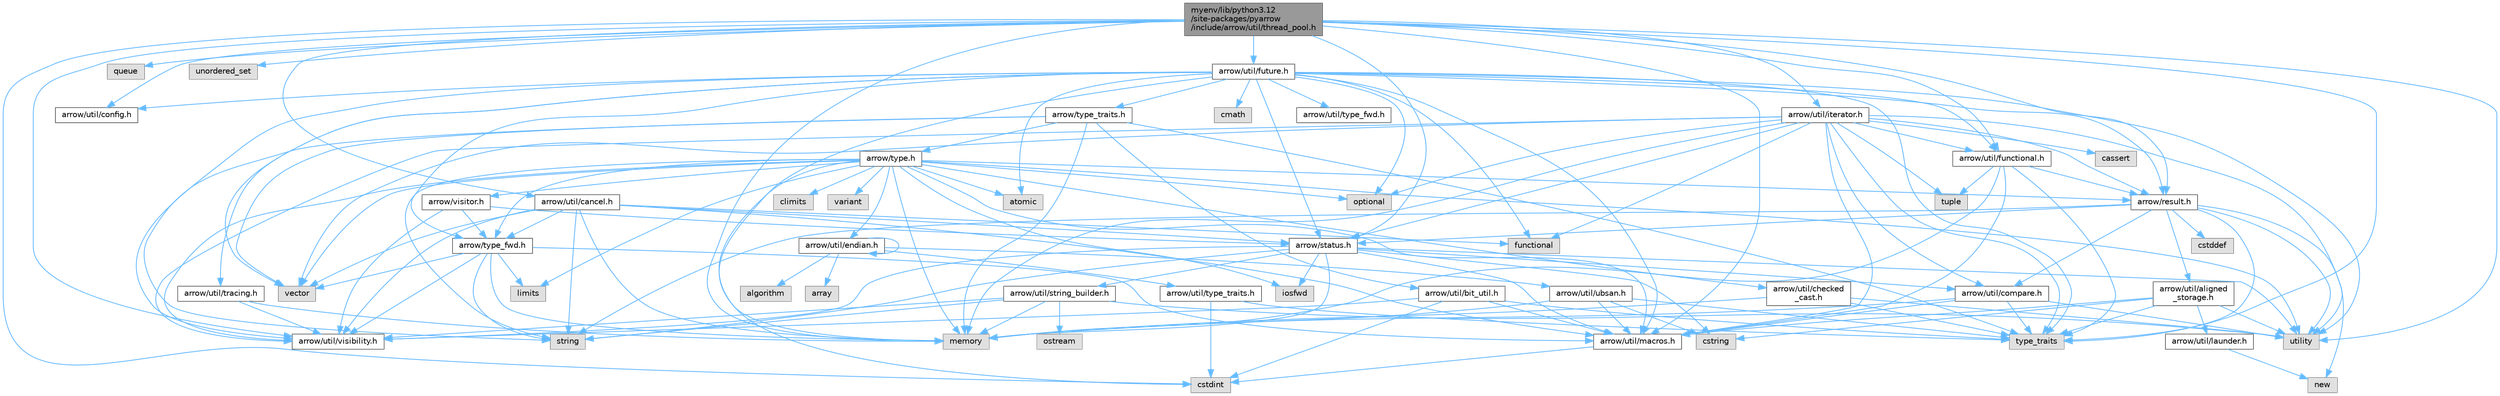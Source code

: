 digraph "myenv/lib/python3.12/site-packages/pyarrow/include/arrow/util/thread_pool.h"
{
 // LATEX_PDF_SIZE
  bgcolor="transparent";
  edge [fontname=Helvetica,fontsize=10,labelfontname=Helvetica,labelfontsize=10];
  node [fontname=Helvetica,fontsize=10,shape=box,height=0.2,width=0.4];
  Node1 [id="Node000001",label="myenv/lib/python3.12\l/site-packages/pyarrow\l/include/arrow/util/thread_pool.h",height=0.2,width=0.4,color="gray40", fillcolor="grey60", style="filled", fontcolor="black",tooltip=" "];
  Node1 -> Node2 [id="edge1_Node000001_Node000002",color="steelblue1",style="solid",tooltip=" "];
  Node2 [id="Node000002",label="cstdint",height=0.2,width=0.4,color="grey60", fillcolor="#E0E0E0", style="filled",tooltip=" "];
  Node1 -> Node3 [id="edge2_Node000001_Node000003",color="steelblue1",style="solid",tooltip=" "];
  Node3 [id="Node000003",label="memory",height=0.2,width=0.4,color="grey60", fillcolor="#E0E0E0", style="filled",tooltip=" "];
  Node1 -> Node4 [id="edge3_Node000001_Node000004",color="steelblue1",style="solid",tooltip=" "];
  Node4 [id="Node000004",label="queue",height=0.2,width=0.4,color="grey60", fillcolor="#E0E0E0", style="filled",tooltip=" "];
  Node1 -> Node5 [id="edge4_Node000001_Node000005",color="steelblue1",style="solid",tooltip=" "];
  Node5 [id="Node000005",label="type_traits",height=0.2,width=0.4,color="grey60", fillcolor="#E0E0E0", style="filled",tooltip=" "];
  Node1 -> Node6 [id="edge5_Node000001_Node000006",color="steelblue1",style="solid",tooltip=" "];
  Node6 [id="Node000006",label="unordered_set",height=0.2,width=0.4,color="grey60", fillcolor="#E0E0E0", style="filled",tooltip=" "];
  Node1 -> Node7 [id="edge6_Node000001_Node000007",color="steelblue1",style="solid",tooltip=" "];
  Node7 [id="Node000007",label="utility",height=0.2,width=0.4,color="grey60", fillcolor="#E0E0E0", style="filled",tooltip=" "];
  Node1 -> Node8 [id="edge7_Node000001_Node000008",color="steelblue1",style="solid",tooltip=" "];
  Node8 [id="Node000008",label="arrow/result.h",height=0.2,width=0.4,color="grey40", fillcolor="white", style="filled",URL="$result_8h.html",tooltip=" "];
  Node8 -> Node9 [id="edge8_Node000008_Node000009",color="steelblue1",style="solid",tooltip=" "];
  Node9 [id="Node000009",label="cstddef",height=0.2,width=0.4,color="grey60", fillcolor="#E0E0E0", style="filled",tooltip=" "];
  Node8 -> Node10 [id="edge9_Node000008_Node000010",color="steelblue1",style="solid",tooltip=" "];
  Node10 [id="Node000010",label="new",height=0.2,width=0.4,color="grey60", fillcolor="#E0E0E0", style="filled",tooltip=" "];
  Node8 -> Node11 [id="edge10_Node000008_Node000011",color="steelblue1",style="solid",tooltip=" "];
  Node11 [id="Node000011",label="string",height=0.2,width=0.4,color="grey60", fillcolor="#E0E0E0", style="filled",tooltip=" "];
  Node8 -> Node5 [id="edge11_Node000008_Node000005",color="steelblue1",style="solid",tooltip=" "];
  Node8 -> Node7 [id="edge12_Node000008_Node000007",color="steelblue1",style="solid",tooltip=" "];
  Node8 -> Node12 [id="edge13_Node000008_Node000012",color="steelblue1",style="solid",tooltip=" "];
  Node12 [id="Node000012",label="arrow/status.h",height=0.2,width=0.4,color="grey40", fillcolor="white", style="filled",URL="$status_8h.html",tooltip=" "];
  Node12 -> Node13 [id="edge14_Node000012_Node000013",color="steelblue1",style="solid",tooltip=" "];
  Node13 [id="Node000013",label="cstring",height=0.2,width=0.4,color="grey60", fillcolor="#E0E0E0", style="filled",tooltip=" "];
  Node12 -> Node14 [id="edge15_Node000012_Node000014",color="steelblue1",style="solid",tooltip=" "];
  Node14 [id="Node000014",label="iosfwd",height=0.2,width=0.4,color="grey60", fillcolor="#E0E0E0", style="filled",tooltip=" "];
  Node12 -> Node3 [id="edge16_Node000012_Node000003",color="steelblue1",style="solid",tooltip=" "];
  Node12 -> Node11 [id="edge17_Node000012_Node000011",color="steelblue1",style="solid",tooltip=" "];
  Node12 -> Node7 [id="edge18_Node000012_Node000007",color="steelblue1",style="solid",tooltip=" "];
  Node12 -> Node15 [id="edge19_Node000012_Node000015",color="steelblue1",style="solid",tooltip=" "];
  Node15 [id="Node000015",label="arrow/util/compare.h",height=0.2,width=0.4,color="grey40", fillcolor="white", style="filled",URL="$util_2compare_8h.html",tooltip=" "];
  Node15 -> Node3 [id="edge20_Node000015_Node000003",color="steelblue1",style="solid",tooltip=" "];
  Node15 -> Node5 [id="edge21_Node000015_Node000005",color="steelblue1",style="solid",tooltip=" "];
  Node15 -> Node7 [id="edge22_Node000015_Node000007",color="steelblue1",style="solid",tooltip=" "];
  Node15 -> Node16 [id="edge23_Node000015_Node000016",color="steelblue1",style="solid",tooltip=" "];
  Node16 [id="Node000016",label="arrow/util/macros.h",height=0.2,width=0.4,color="grey40", fillcolor="white", style="filled",URL="$macros_8h.html",tooltip=" "];
  Node16 -> Node2 [id="edge24_Node000016_Node000002",color="steelblue1",style="solid",tooltip=" "];
  Node12 -> Node16 [id="edge25_Node000012_Node000016",color="steelblue1",style="solid",tooltip=" "];
  Node12 -> Node17 [id="edge26_Node000012_Node000017",color="steelblue1",style="solid",tooltip=" "];
  Node17 [id="Node000017",label="arrow/util/string_builder.h",height=0.2,width=0.4,color="grey40", fillcolor="white", style="filled",URL="$string__builder_8h.html",tooltip=" "];
  Node17 -> Node3 [id="edge27_Node000017_Node000003",color="steelblue1",style="solid",tooltip=" "];
  Node17 -> Node18 [id="edge28_Node000017_Node000018",color="steelblue1",style="solid",tooltip=" "];
  Node18 [id="Node000018",label="ostream",height=0.2,width=0.4,color="grey60", fillcolor="#E0E0E0", style="filled",tooltip=" "];
  Node17 -> Node11 [id="edge29_Node000017_Node000011",color="steelblue1",style="solid",tooltip=" "];
  Node17 -> Node7 [id="edge30_Node000017_Node000007",color="steelblue1",style="solid",tooltip=" "];
  Node17 -> Node19 [id="edge31_Node000017_Node000019",color="steelblue1",style="solid",tooltip=" "];
  Node19 [id="Node000019",label="arrow/util/visibility.h",height=0.2,width=0.4,color="grey40", fillcolor="white", style="filled",URL="$include_2arrow_2util_2visibility_8h.html",tooltip=" "];
  Node12 -> Node19 [id="edge32_Node000012_Node000019",color="steelblue1",style="solid",tooltip=" "];
  Node8 -> Node20 [id="edge33_Node000008_Node000020",color="steelblue1",style="solid",tooltip=" "];
  Node20 [id="Node000020",label="arrow/util/aligned\l_storage.h",height=0.2,width=0.4,color="grey40", fillcolor="white", style="filled",URL="$aligned__storage_8h.html",tooltip=" "];
  Node20 -> Node13 [id="edge34_Node000020_Node000013",color="steelblue1",style="solid",tooltip=" "];
  Node20 -> Node5 [id="edge35_Node000020_Node000005",color="steelblue1",style="solid",tooltip=" "];
  Node20 -> Node7 [id="edge36_Node000020_Node000007",color="steelblue1",style="solid",tooltip=" "];
  Node20 -> Node21 [id="edge37_Node000020_Node000021",color="steelblue1",style="solid",tooltip=" "];
  Node21 [id="Node000021",label="arrow/util/launder.h",height=0.2,width=0.4,color="grey40", fillcolor="white", style="filled",URL="$launder_8h.html",tooltip=" "];
  Node21 -> Node10 [id="edge38_Node000021_Node000010",color="steelblue1",style="solid",tooltip=" "];
  Node20 -> Node16 [id="edge39_Node000020_Node000016",color="steelblue1",style="solid",tooltip=" "];
  Node8 -> Node15 [id="edge40_Node000008_Node000015",color="steelblue1",style="solid",tooltip=" "];
  Node1 -> Node12 [id="edge41_Node000001_Node000012",color="steelblue1",style="solid",tooltip=" "];
  Node1 -> Node22 [id="edge42_Node000001_Node000022",color="steelblue1",style="solid",tooltip=" "];
  Node22 [id="Node000022",label="arrow/util/cancel.h",height=0.2,width=0.4,color="grey40", fillcolor="white", style="filled",URL="$cancel_8h.html",tooltip=" "];
  Node22 -> Node23 [id="edge43_Node000022_Node000023",color="steelblue1",style="solid",tooltip=" "];
  Node23 [id="Node000023",label="functional",height=0.2,width=0.4,color="grey60", fillcolor="#E0E0E0", style="filled",tooltip=" "];
  Node22 -> Node3 [id="edge44_Node000022_Node000003",color="steelblue1",style="solid",tooltip=" "];
  Node22 -> Node11 [id="edge45_Node000022_Node000011",color="steelblue1",style="solid",tooltip=" "];
  Node22 -> Node24 [id="edge46_Node000022_Node000024",color="steelblue1",style="solid",tooltip=" "];
  Node24 [id="Node000024",label="vector",height=0.2,width=0.4,color="grey60", fillcolor="#E0E0E0", style="filled",tooltip=" "];
  Node22 -> Node12 [id="edge47_Node000022_Node000012",color="steelblue1",style="solid",tooltip=" "];
  Node22 -> Node25 [id="edge48_Node000022_Node000025",color="steelblue1",style="solid",tooltip=" "];
  Node25 [id="Node000025",label="arrow/type_fwd.h",height=0.2,width=0.4,color="grey40", fillcolor="white", style="filled",URL="$arrow_2type__fwd_8h.html",tooltip=" "];
  Node25 -> Node26 [id="edge49_Node000025_Node000026",color="steelblue1",style="solid",tooltip=" "];
  Node26 [id="Node000026",label="limits",height=0.2,width=0.4,color="grey60", fillcolor="#E0E0E0", style="filled",tooltip=" "];
  Node25 -> Node3 [id="edge50_Node000025_Node000003",color="steelblue1",style="solid",tooltip=" "];
  Node25 -> Node11 [id="edge51_Node000025_Node000011",color="steelblue1",style="solid",tooltip=" "];
  Node25 -> Node24 [id="edge52_Node000025_Node000024",color="steelblue1",style="solid",tooltip=" "];
  Node25 -> Node16 [id="edge53_Node000025_Node000016",color="steelblue1",style="solid",tooltip=" "];
  Node25 -> Node19 [id="edge54_Node000025_Node000019",color="steelblue1",style="solid",tooltip=" "];
  Node22 -> Node16 [id="edge55_Node000022_Node000016",color="steelblue1",style="solid",tooltip=" "];
  Node22 -> Node19 [id="edge56_Node000022_Node000019",color="steelblue1",style="solid",tooltip=" "];
  Node1 -> Node27 [id="edge57_Node000001_Node000027",color="steelblue1",style="solid",tooltip=" "];
  Node27 [id="Node000027",label="arrow/util/config.h",height=0.2,width=0.4,color="grey40", fillcolor="white", style="filled",URL="$pyarrow_2include_2arrow_2util_2config_8h.html",tooltip=" "];
  Node1 -> Node28 [id="edge58_Node000001_Node000028",color="steelblue1",style="solid",tooltip=" "];
  Node28 [id="Node000028",label="arrow/util/functional.h",height=0.2,width=0.4,color="grey40", fillcolor="white", style="filled",URL="$functional_8h.html",tooltip=" "];
  Node28 -> Node3 [id="edge59_Node000028_Node000003",color="steelblue1",style="solid",tooltip=" "];
  Node28 -> Node29 [id="edge60_Node000028_Node000029",color="steelblue1",style="solid",tooltip=" "];
  Node29 [id="Node000029",label="tuple",height=0.2,width=0.4,color="grey60", fillcolor="#E0E0E0", style="filled",tooltip=" "];
  Node28 -> Node5 [id="edge61_Node000028_Node000005",color="steelblue1",style="solid",tooltip=" "];
  Node28 -> Node8 [id="edge62_Node000028_Node000008",color="steelblue1",style="solid",tooltip=" "];
  Node28 -> Node16 [id="edge63_Node000028_Node000016",color="steelblue1",style="solid",tooltip=" "];
  Node1 -> Node30 [id="edge64_Node000001_Node000030",color="steelblue1",style="solid",tooltip=" "];
  Node30 [id="Node000030",label="arrow/util/future.h",height=0.2,width=0.4,color="grey40", fillcolor="white", style="filled",URL="$future_8h.html",tooltip=" "];
  Node30 -> Node31 [id="edge65_Node000030_Node000031",color="steelblue1",style="solid",tooltip=" "];
  Node31 [id="Node000031",label="atomic",height=0.2,width=0.4,color="grey60", fillcolor="#E0E0E0", style="filled",tooltip=" "];
  Node30 -> Node32 [id="edge66_Node000030_Node000032",color="steelblue1",style="solid",tooltip=" "];
  Node32 [id="Node000032",label="cmath",height=0.2,width=0.4,color="grey60", fillcolor="#E0E0E0", style="filled",tooltip=" "];
  Node30 -> Node23 [id="edge67_Node000030_Node000023",color="steelblue1",style="solid",tooltip=" "];
  Node30 -> Node3 [id="edge68_Node000030_Node000003",color="steelblue1",style="solid",tooltip=" "];
  Node30 -> Node33 [id="edge69_Node000030_Node000033",color="steelblue1",style="solid",tooltip=" "];
  Node33 [id="Node000033",label="optional",height=0.2,width=0.4,color="grey60", fillcolor="#E0E0E0", style="filled",tooltip=" "];
  Node30 -> Node5 [id="edge70_Node000030_Node000005",color="steelblue1",style="solid",tooltip=" "];
  Node30 -> Node7 [id="edge71_Node000030_Node000007",color="steelblue1",style="solid",tooltip=" "];
  Node30 -> Node24 [id="edge72_Node000030_Node000024",color="steelblue1",style="solid",tooltip=" "];
  Node30 -> Node8 [id="edge73_Node000030_Node000008",color="steelblue1",style="solid",tooltip=" "];
  Node30 -> Node12 [id="edge74_Node000030_Node000012",color="steelblue1",style="solid",tooltip=" "];
  Node30 -> Node25 [id="edge75_Node000030_Node000025",color="steelblue1",style="solid",tooltip=" "];
  Node30 -> Node34 [id="edge76_Node000030_Node000034",color="steelblue1",style="solid",tooltip=" "];
  Node34 [id="Node000034",label="arrow/type_traits.h",height=0.2,width=0.4,color="grey40", fillcolor="white", style="filled",URL="$include_2arrow_2type__traits_8h.html",tooltip=" "];
  Node34 -> Node3 [id="edge77_Node000034_Node000003",color="steelblue1",style="solid",tooltip=" "];
  Node34 -> Node11 [id="edge78_Node000034_Node000011",color="steelblue1",style="solid",tooltip=" "];
  Node34 -> Node5 [id="edge79_Node000034_Node000005",color="steelblue1",style="solid",tooltip=" "];
  Node34 -> Node24 [id="edge80_Node000034_Node000024",color="steelblue1",style="solid",tooltip=" "];
  Node34 -> Node35 [id="edge81_Node000034_Node000035",color="steelblue1",style="solid",tooltip=" "];
  Node35 [id="Node000035",label="arrow/type.h",height=0.2,width=0.4,color="grey40", fillcolor="white", style="filled",URL="$type_8h.html",tooltip=" "];
  Node35 -> Node31 [id="edge82_Node000035_Node000031",color="steelblue1",style="solid",tooltip=" "];
  Node35 -> Node36 [id="edge83_Node000035_Node000036",color="steelblue1",style="solid",tooltip=" "];
  Node36 [id="Node000036",label="climits",height=0.2,width=0.4,color="grey60", fillcolor="#E0E0E0", style="filled",tooltip=" "];
  Node35 -> Node2 [id="edge84_Node000035_Node000002",color="steelblue1",style="solid",tooltip=" "];
  Node35 -> Node14 [id="edge85_Node000035_Node000014",color="steelblue1",style="solid",tooltip=" "];
  Node35 -> Node26 [id="edge86_Node000035_Node000026",color="steelblue1",style="solid",tooltip=" "];
  Node35 -> Node3 [id="edge87_Node000035_Node000003",color="steelblue1",style="solid",tooltip=" "];
  Node35 -> Node33 [id="edge88_Node000035_Node000033",color="steelblue1",style="solid",tooltip=" "];
  Node35 -> Node11 [id="edge89_Node000035_Node000011",color="steelblue1",style="solid",tooltip=" "];
  Node35 -> Node7 [id="edge90_Node000035_Node000007",color="steelblue1",style="solid",tooltip=" "];
  Node35 -> Node37 [id="edge91_Node000035_Node000037",color="steelblue1",style="solid",tooltip=" "];
  Node37 [id="Node000037",label="variant",height=0.2,width=0.4,color="grey60", fillcolor="#E0E0E0", style="filled",tooltip=" "];
  Node35 -> Node24 [id="edge92_Node000035_Node000024",color="steelblue1",style="solid",tooltip=" "];
  Node35 -> Node8 [id="edge93_Node000035_Node000008",color="steelblue1",style="solid",tooltip=" "];
  Node35 -> Node25 [id="edge94_Node000035_Node000025",color="steelblue1",style="solid",tooltip=" "];
  Node35 -> Node38 [id="edge95_Node000035_Node000038",color="steelblue1",style="solid",tooltip=" "];
  Node38 [id="Node000038",label="arrow/util/checked\l_cast.h",height=0.2,width=0.4,color="grey40", fillcolor="white", style="filled",URL="$checked__cast_8h.html",tooltip=" "];
  Node38 -> Node3 [id="edge96_Node000038_Node000003",color="steelblue1",style="solid",tooltip=" "];
  Node38 -> Node5 [id="edge97_Node000038_Node000005",color="steelblue1",style="solid",tooltip=" "];
  Node38 -> Node7 [id="edge98_Node000038_Node000007",color="steelblue1",style="solid",tooltip=" "];
  Node35 -> Node39 [id="edge99_Node000035_Node000039",color="steelblue1",style="solid",tooltip=" "];
  Node39 [id="Node000039",label="arrow/util/endian.h",height=0.2,width=0.4,color="grey40", fillcolor="white", style="filled",URL="$endian_8h.html",tooltip=" "];
  Node39 -> Node39 [id="edge100_Node000039_Node000039",color="steelblue1",style="solid",tooltip=" "];
  Node39 -> Node40 [id="edge101_Node000039_Node000040",color="steelblue1",style="solid",tooltip=" "];
  Node40 [id="Node000040",label="algorithm",height=0.2,width=0.4,color="grey60", fillcolor="#E0E0E0", style="filled",tooltip=" "];
  Node39 -> Node41 [id="edge102_Node000039_Node000041",color="steelblue1",style="solid",tooltip=" "];
  Node41 [id="Node000041",label="array",height=0.2,width=0.4,color="grey60", fillcolor="#E0E0E0", style="filled",tooltip=" "];
  Node39 -> Node42 [id="edge103_Node000039_Node000042",color="steelblue1",style="solid",tooltip=" "];
  Node42 [id="Node000042",label="arrow/util/type_traits.h",height=0.2,width=0.4,color="grey40", fillcolor="white", style="filled",URL="$include_2arrow_2util_2type__traits_8h.html",tooltip=" "];
  Node42 -> Node2 [id="edge104_Node000042_Node000002",color="steelblue1",style="solid",tooltip=" "];
  Node42 -> Node5 [id="edge105_Node000042_Node000005",color="steelblue1",style="solid",tooltip=" "];
  Node39 -> Node43 [id="edge106_Node000039_Node000043",color="steelblue1",style="solid",tooltip=" "];
  Node43 [id="Node000043",label="arrow/util/ubsan.h",height=0.2,width=0.4,color="grey40", fillcolor="white", style="filled",URL="$ubsan_8h.html",tooltip=" "];
  Node43 -> Node13 [id="edge107_Node000043_Node000013",color="steelblue1",style="solid",tooltip=" "];
  Node43 -> Node3 [id="edge108_Node000043_Node000003",color="steelblue1",style="solid",tooltip=" "];
  Node43 -> Node5 [id="edge109_Node000043_Node000005",color="steelblue1",style="solid",tooltip=" "];
  Node43 -> Node16 [id="edge110_Node000043_Node000016",color="steelblue1",style="solid",tooltip=" "];
  Node35 -> Node16 [id="edge111_Node000035_Node000016",color="steelblue1",style="solid",tooltip=" "];
  Node35 -> Node19 [id="edge112_Node000035_Node000019",color="steelblue1",style="solid",tooltip=" "];
  Node35 -> Node44 [id="edge113_Node000035_Node000044",color="steelblue1",style="solid",tooltip=" "];
  Node44 [id="Node000044",label="arrow/visitor.h",height=0.2,width=0.4,color="grey40", fillcolor="white", style="filled",URL="$visitor_8h.html",tooltip=" "];
  Node44 -> Node12 [id="edge114_Node000044_Node000012",color="steelblue1",style="solid",tooltip=" "];
  Node44 -> Node25 [id="edge115_Node000044_Node000025",color="steelblue1",style="solid",tooltip=" "];
  Node44 -> Node19 [id="edge116_Node000044_Node000019",color="steelblue1",style="solid",tooltip=" "];
  Node34 -> Node45 [id="edge117_Node000034_Node000045",color="steelblue1",style="solid",tooltip=" "];
  Node45 [id="Node000045",label="arrow/util/bit_util.h",height=0.2,width=0.4,color="grey40", fillcolor="white", style="filled",URL="$bit__util_8h.html",tooltip=" "];
  Node45 -> Node2 [id="edge118_Node000045_Node000002",color="steelblue1",style="solid",tooltip=" "];
  Node45 -> Node5 [id="edge119_Node000045_Node000005",color="steelblue1",style="solid",tooltip=" "];
  Node45 -> Node16 [id="edge120_Node000045_Node000016",color="steelblue1",style="solid",tooltip=" "];
  Node45 -> Node19 [id="edge121_Node000045_Node000019",color="steelblue1",style="solid",tooltip=" "];
  Node30 -> Node27 [id="edge122_Node000030_Node000027",color="steelblue1",style="solid",tooltip=" "];
  Node30 -> Node28 [id="edge123_Node000030_Node000028",color="steelblue1",style="solid",tooltip=" "];
  Node30 -> Node16 [id="edge124_Node000030_Node000016",color="steelblue1",style="solid",tooltip=" "];
  Node30 -> Node46 [id="edge125_Node000030_Node000046",color="steelblue1",style="solid",tooltip=" "];
  Node46 [id="Node000046",label="arrow/util/tracing.h",height=0.2,width=0.4,color="grey40", fillcolor="white", style="filled",URL="$tracing_8h.html",tooltip=" "];
  Node46 -> Node3 [id="edge126_Node000046_Node000003",color="steelblue1",style="solid",tooltip=" "];
  Node46 -> Node19 [id="edge127_Node000046_Node000019",color="steelblue1",style="solid",tooltip=" "];
  Node30 -> Node47 [id="edge128_Node000030_Node000047",color="steelblue1",style="solid",tooltip=" "];
  Node47 [id="Node000047",label="arrow/util/type_fwd.h",height=0.2,width=0.4,color="grey40", fillcolor="white", style="filled",URL="$arrow_2util_2type__fwd_8h.html",tooltip=" "];
  Node30 -> Node19 [id="edge129_Node000030_Node000019",color="steelblue1",style="solid",tooltip=" "];
  Node1 -> Node48 [id="edge130_Node000001_Node000048",color="steelblue1",style="solid",tooltip=" "];
  Node48 [id="Node000048",label="arrow/util/iterator.h",height=0.2,width=0.4,color="grey40", fillcolor="white", style="filled",URL="$iterator_8h.html",tooltip=" "];
  Node48 -> Node49 [id="edge131_Node000048_Node000049",color="steelblue1",style="solid",tooltip=" "];
  Node49 [id="Node000049",label="cassert",height=0.2,width=0.4,color="grey60", fillcolor="#E0E0E0", style="filled",tooltip=" "];
  Node48 -> Node23 [id="edge132_Node000048_Node000023",color="steelblue1",style="solid",tooltip=" "];
  Node48 -> Node3 [id="edge133_Node000048_Node000003",color="steelblue1",style="solid",tooltip=" "];
  Node48 -> Node33 [id="edge134_Node000048_Node000033",color="steelblue1",style="solid",tooltip=" "];
  Node48 -> Node29 [id="edge135_Node000048_Node000029",color="steelblue1",style="solid",tooltip=" "];
  Node48 -> Node5 [id="edge136_Node000048_Node000005",color="steelblue1",style="solid",tooltip=" "];
  Node48 -> Node7 [id="edge137_Node000048_Node000007",color="steelblue1",style="solid",tooltip=" "];
  Node48 -> Node24 [id="edge138_Node000048_Node000024",color="steelblue1",style="solid",tooltip=" "];
  Node48 -> Node8 [id="edge139_Node000048_Node000008",color="steelblue1",style="solid",tooltip=" "];
  Node48 -> Node12 [id="edge140_Node000048_Node000012",color="steelblue1",style="solid",tooltip=" "];
  Node48 -> Node15 [id="edge141_Node000048_Node000015",color="steelblue1",style="solid",tooltip=" "];
  Node48 -> Node28 [id="edge142_Node000048_Node000028",color="steelblue1",style="solid",tooltip=" "];
  Node48 -> Node16 [id="edge143_Node000048_Node000016",color="steelblue1",style="solid",tooltip=" "];
  Node48 -> Node19 [id="edge144_Node000048_Node000019",color="steelblue1",style="solid",tooltip=" "];
  Node1 -> Node16 [id="edge145_Node000001_Node000016",color="steelblue1",style="solid",tooltip=" "];
  Node1 -> Node19 [id="edge146_Node000001_Node000019",color="steelblue1",style="solid",tooltip=" "];
}
